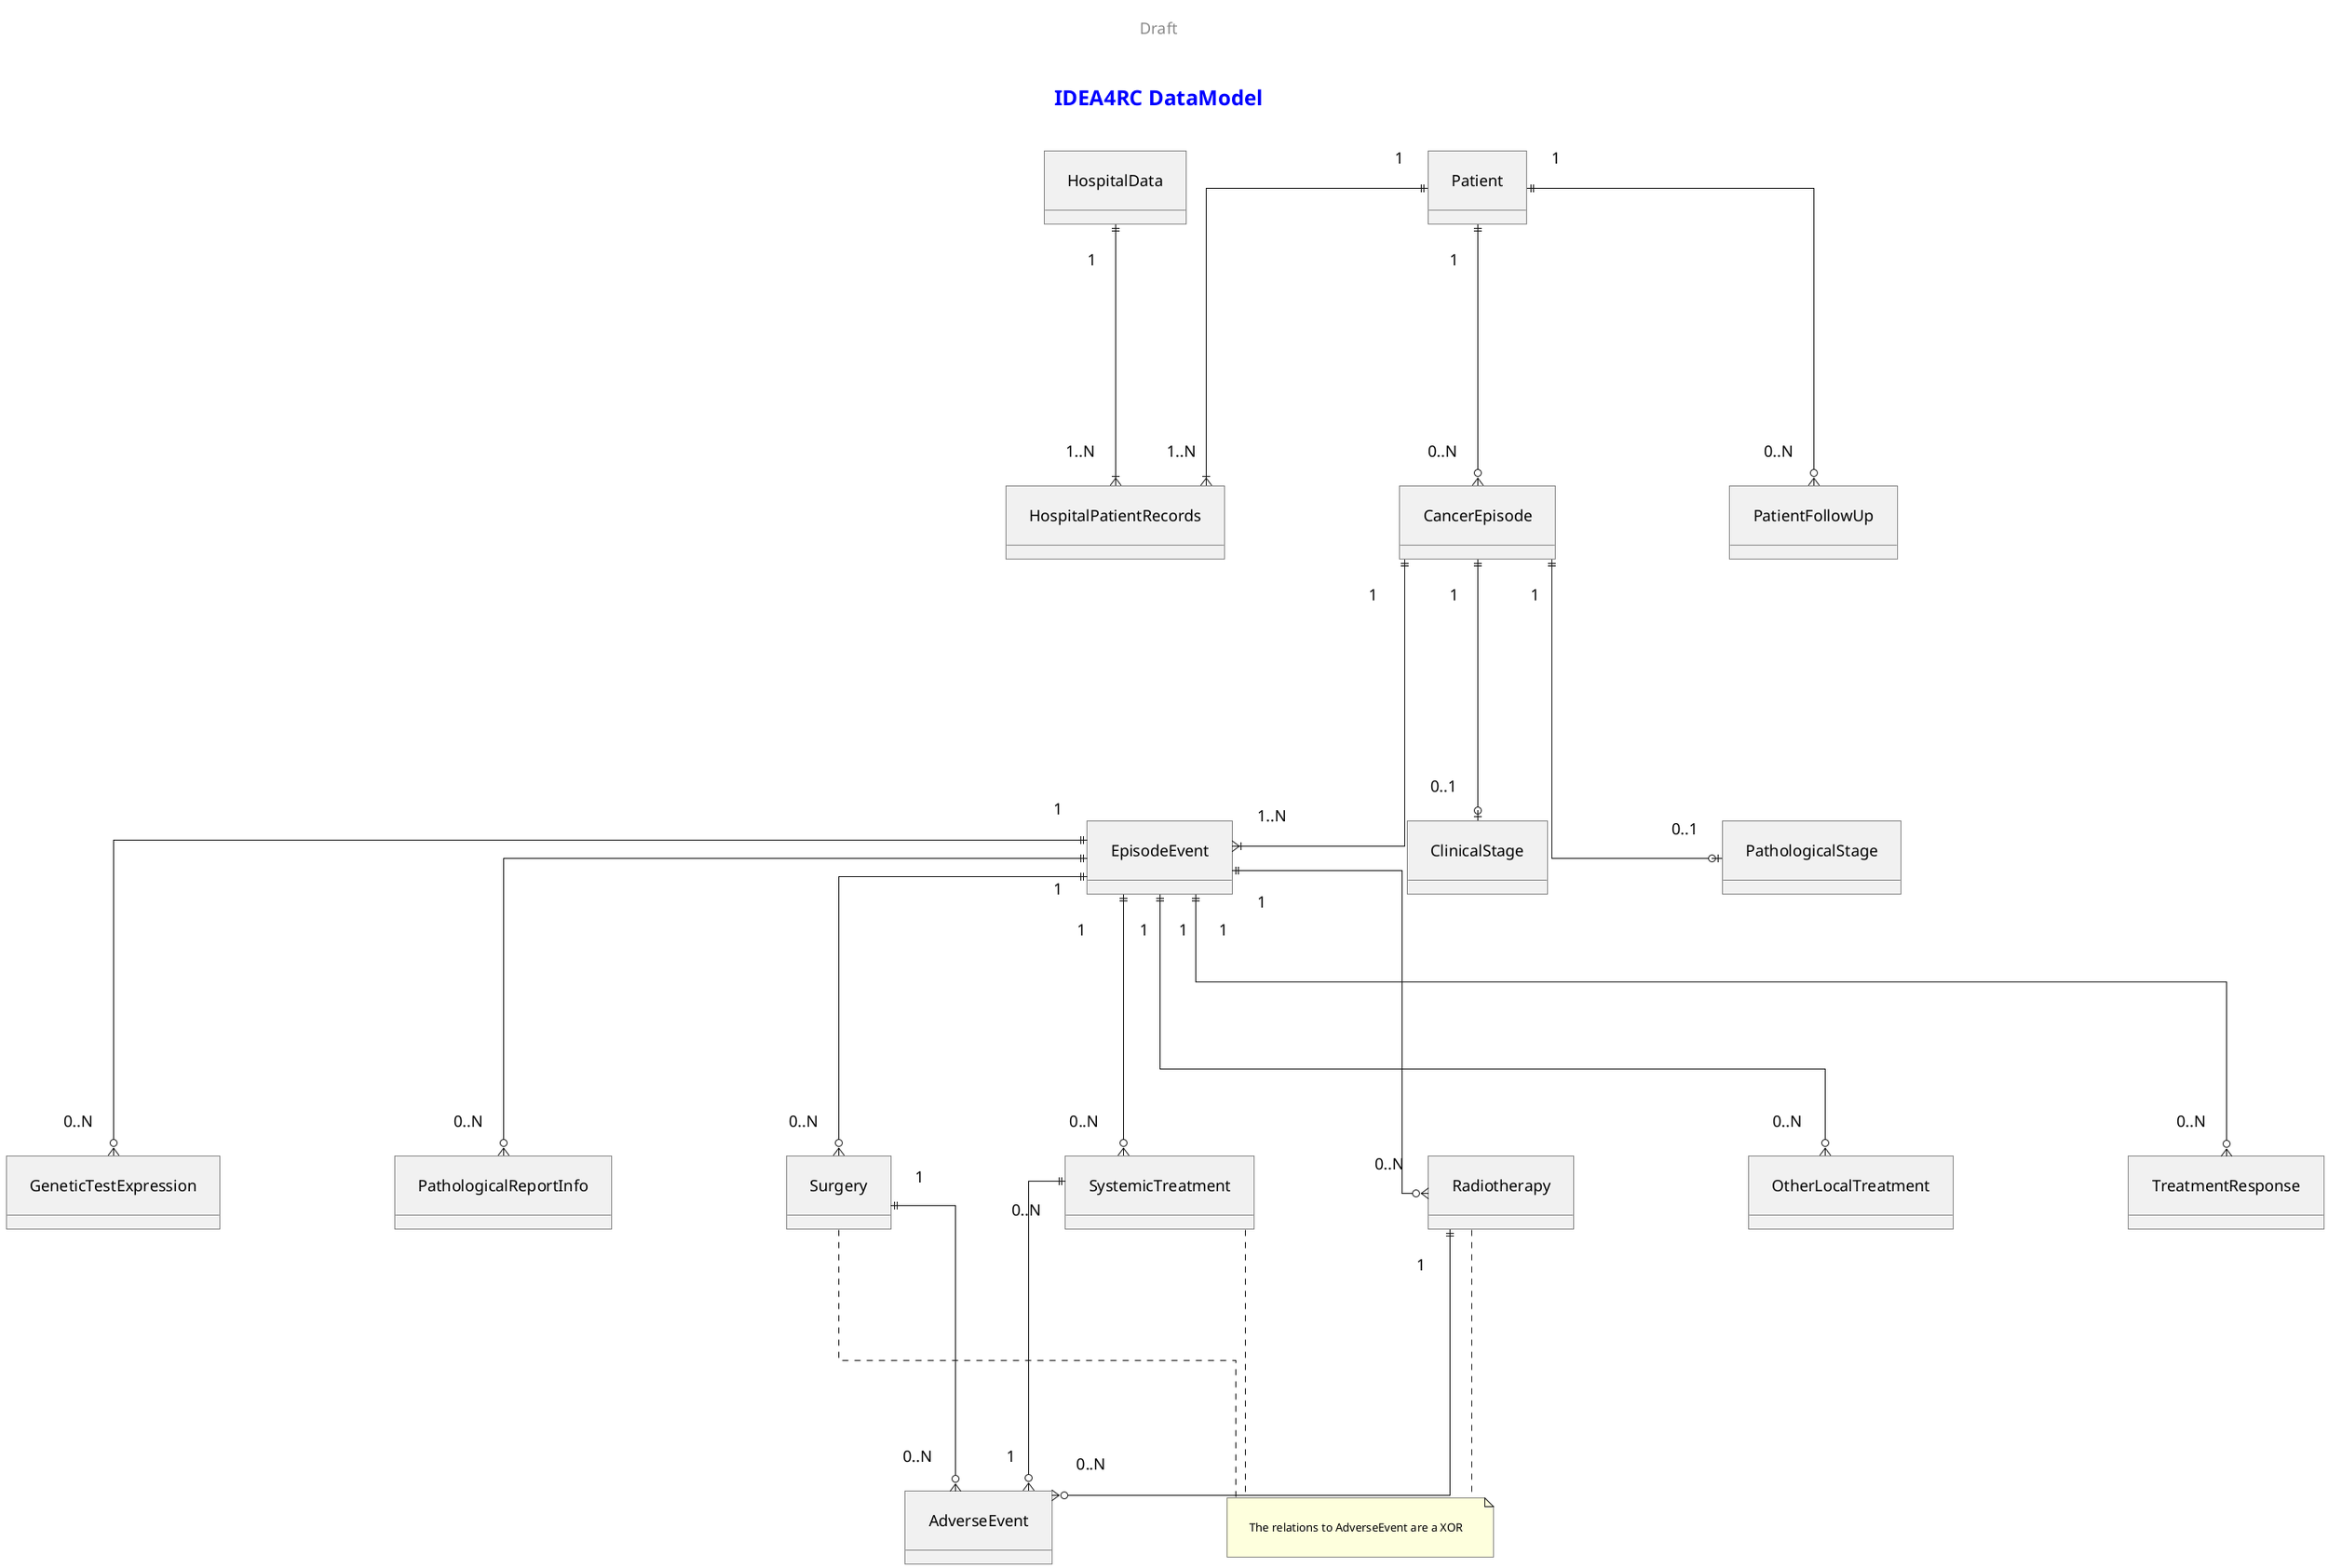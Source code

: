 @startuml

<style>
title {
  HorizontalAlignment right
  FontSize 24
  FontColor blue
}

header {
  HorizontalAlignment center
  FontSize 18
  ' FontColor purple
}

footer {
  HorizontalAlignment left
  FontSize 28
  FontColor red
}

legend {
  FontSize 15
  BackGroundColor yellow
  Margin 10
  Padding 5
}

caption {
  FontSize 32
}

arrow {
  FontSize 18
  Padding 90
  Margin 50
}

</style>

header Draft

title IDEA4RC DataModel

' hide the spot
hide circle

' avoid problems with angled crows feet
skinparam linetype ortho
skinparam padding 20
skinparam nodesep 200
skinparam ranksep 300

object "Patient" as p
object "HospitalData" as hd
object "HospitalPatientRecords" as hpr
object "PatientFollowUp" as pfu
object "CancerEpisode" as ce
object "EpisodeEvent" as ee
object "GeneticTestExpression" as gte
object "ClinicalStage" as cs
object "PathologicalStage" as ps
object "PathologicalReportInfo" as pri
object "Surgery" as s
object "SystemicTreatment" as st
object "Radiotherapy" as r
object "OtherLocalTreatment" as olt
object "TreatmentResponse" as tr
object "AdverseEvent" as ae
p "1" ||--|{ "1..N" hpr
hd "1" ||--|{ "1..N" hpr

p "1" ||--o{ "0..N" ce
p "1" ||--o{ "0..N" pfu

ce "1" ||--|{ "1..N" ee
ce "1" ||--o| "0..1" ps
ce "1" ||--o| "0..1" cs

ee "1" ||--o{ "0..N" r
ee "1" ||--o{ "0..N" s
ee "1" ||--o{ "0..N" st
ee "1" ||--o{ "0..N" olt
ee "1" ||--o{ "0..N" gte
ee "1" ||--o{ "0..N" tr
ee "1" ||--o{ "0..N" pri


note as N1
The relations to AdverseEvent are a XOR
end note

s "1" ||--o{ "0..N" ae
'note on link: XOR
st "0..N" ||--o{ "1" ae
'note on link: XOR
r "1" ||--o{ "0..N" ae
'note on link: XOR

s .. N1
st .. N1
r .. N1
@enduml